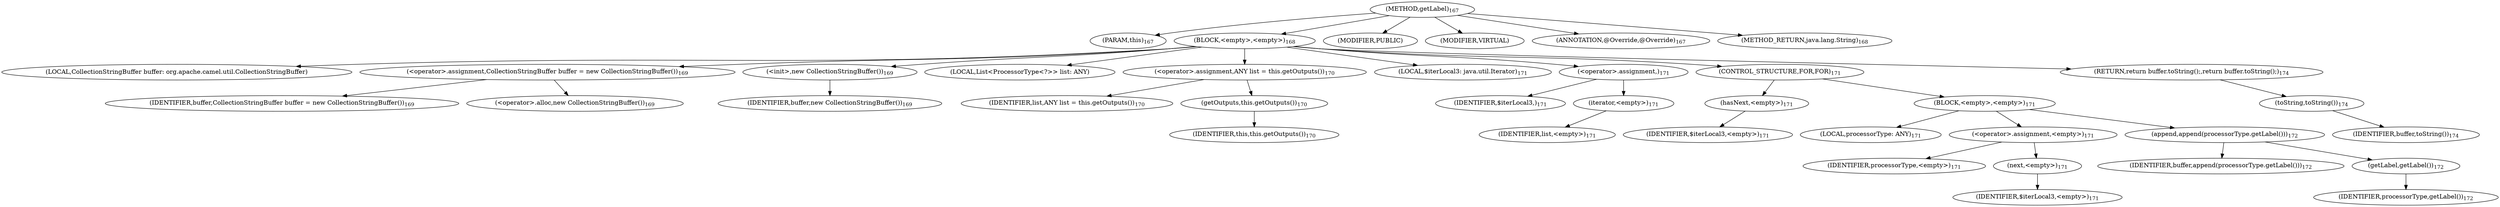 digraph "getLabel" {  
"437" [label = <(METHOD,getLabel)<SUB>167</SUB>> ]
"26" [label = <(PARAM,this)<SUB>167</SUB>> ]
"438" [label = <(BLOCK,&lt;empty&gt;,&lt;empty&gt;)<SUB>168</SUB>> ]
"24" [label = <(LOCAL,CollectionStringBuffer buffer: org.apache.camel.util.CollectionStringBuffer)> ]
"439" [label = <(&lt;operator&gt;.assignment,CollectionStringBuffer buffer = new CollectionStringBuffer())<SUB>169</SUB>> ]
"440" [label = <(IDENTIFIER,buffer,CollectionStringBuffer buffer = new CollectionStringBuffer())<SUB>169</SUB>> ]
"441" [label = <(&lt;operator&gt;.alloc,new CollectionStringBuffer())<SUB>169</SUB>> ]
"442" [label = <(&lt;init&gt;,new CollectionStringBuffer())<SUB>169</SUB>> ]
"23" [label = <(IDENTIFIER,buffer,new CollectionStringBuffer())<SUB>169</SUB>> ]
"443" [label = <(LOCAL,List&lt;ProcessorType&lt;?&gt;&gt; list: ANY)> ]
"444" [label = <(&lt;operator&gt;.assignment,ANY list = this.getOutputs())<SUB>170</SUB>> ]
"445" [label = <(IDENTIFIER,list,ANY list = this.getOutputs())<SUB>170</SUB>> ]
"446" [label = <(getOutputs,this.getOutputs())<SUB>170</SUB>> ]
"25" [label = <(IDENTIFIER,this,this.getOutputs())<SUB>170</SUB>> ]
"447" [label = <(LOCAL,$iterLocal3: java.util.Iterator)<SUB>171</SUB>> ]
"448" [label = <(&lt;operator&gt;.assignment,)<SUB>171</SUB>> ]
"449" [label = <(IDENTIFIER,$iterLocal3,)<SUB>171</SUB>> ]
"450" [label = <(iterator,&lt;empty&gt;)<SUB>171</SUB>> ]
"451" [label = <(IDENTIFIER,list,&lt;empty&gt;)<SUB>171</SUB>> ]
"452" [label = <(CONTROL_STRUCTURE,FOR,FOR)<SUB>171</SUB>> ]
"453" [label = <(hasNext,&lt;empty&gt;)<SUB>171</SUB>> ]
"454" [label = <(IDENTIFIER,$iterLocal3,&lt;empty&gt;)<SUB>171</SUB>> ]
"455" [label = <(BLOCK,&lt;empty&gt;,&lt;empty&gt;)<SUB>171</SUB>> ]
"456" [label = <(LOCAL,processorType: ANY)<SUB>171</SUB>> ]
"457" [label = <(&lt;operator&gt;.assignment,&lt;empty&gt;)<SUB>171</SUB>> ]
"458" [label = <(IDENTIFIER,processorType,&lt;empty&gt;)<SUB>171</SUB>> ]
"459" [label = <(next,&lt;empty&gt;)<SUB>171</SUB>> ]
"460" [label = <(IDENTIFIER,$iterLocal3,&lt;empty&gt;)<SUB>171</SUB>> ]
"461" [label = <(append,append(processorType.getLabel()))<SUB>172</SUB>> ]
"462" [label = <(IDENTIFIER,buffer,append(processorType.getLabel()))<SUB>172</SUB>> ]
"463" [label = <(getLabel,getLabel())<SUB>172</SUB>> ]
"464" [label = <(IDENTIFIER,processorType,getLabel())<SUB>172</SUB>> ]
"465" [label = <(RETURN,return buffer.toString();,return buffer.toString();)<SUB>174</SUB>> ]
"466" [label = <(toString,toString())<SUB>174</SUB>> ]
"467" [label = <(IDENTIFIER,buffer,toString())<SUB>174</SUB>> ]
"468" [label = <(MODIFIER,PUBLIC)> ]
"469" [label = <(MODIFIER,VIRTUAL)> ]
"470" [label = <(ANNOTATION,@Override,@Override)<SUB>167</SUB>> ]
"471" [label = <(METHOD_RETURN,java.lang.String)<SUB>168</SUB>> ]
  "437" -> "26" 
  "437" -> "438" 
  "437" -> "468" 
  "437" -> "469" 
  "437" -> "470" 
  "437" -> "471" 
  "438" -> "24" 
  "438" -> "439" 
  "438" -> "442" 
  "438" -> "443" 
  "438" -> "444" 
  "438" -> "447" 
  "438" -> "448" 
  "438" -> "452" 
  "438" -> "465" 
  "439" -> "440" 
  "439" -> "441" 
  "442" -> "23" 
  "444" -> "445" 
  "444" -> "446" 
  "446" -> "25" 
  "448" -> "449" 
  "448" -> "450" 
  "450" -> "451" 
  "452" -> "453" 
  "452" -> "455" 
  "453" -> "454" 
  "455" -> "456" 
  "455" -> "457" 
  "455" -> "461" 
  "457" -> "458" 
  "457" -> "459" 
  "459" -> "460" 
  "461" -> "462" 
  "461" -> "463" 
  "463" -> "464" 
  "465" -> "466" 
  "466" -> "467" 
}
